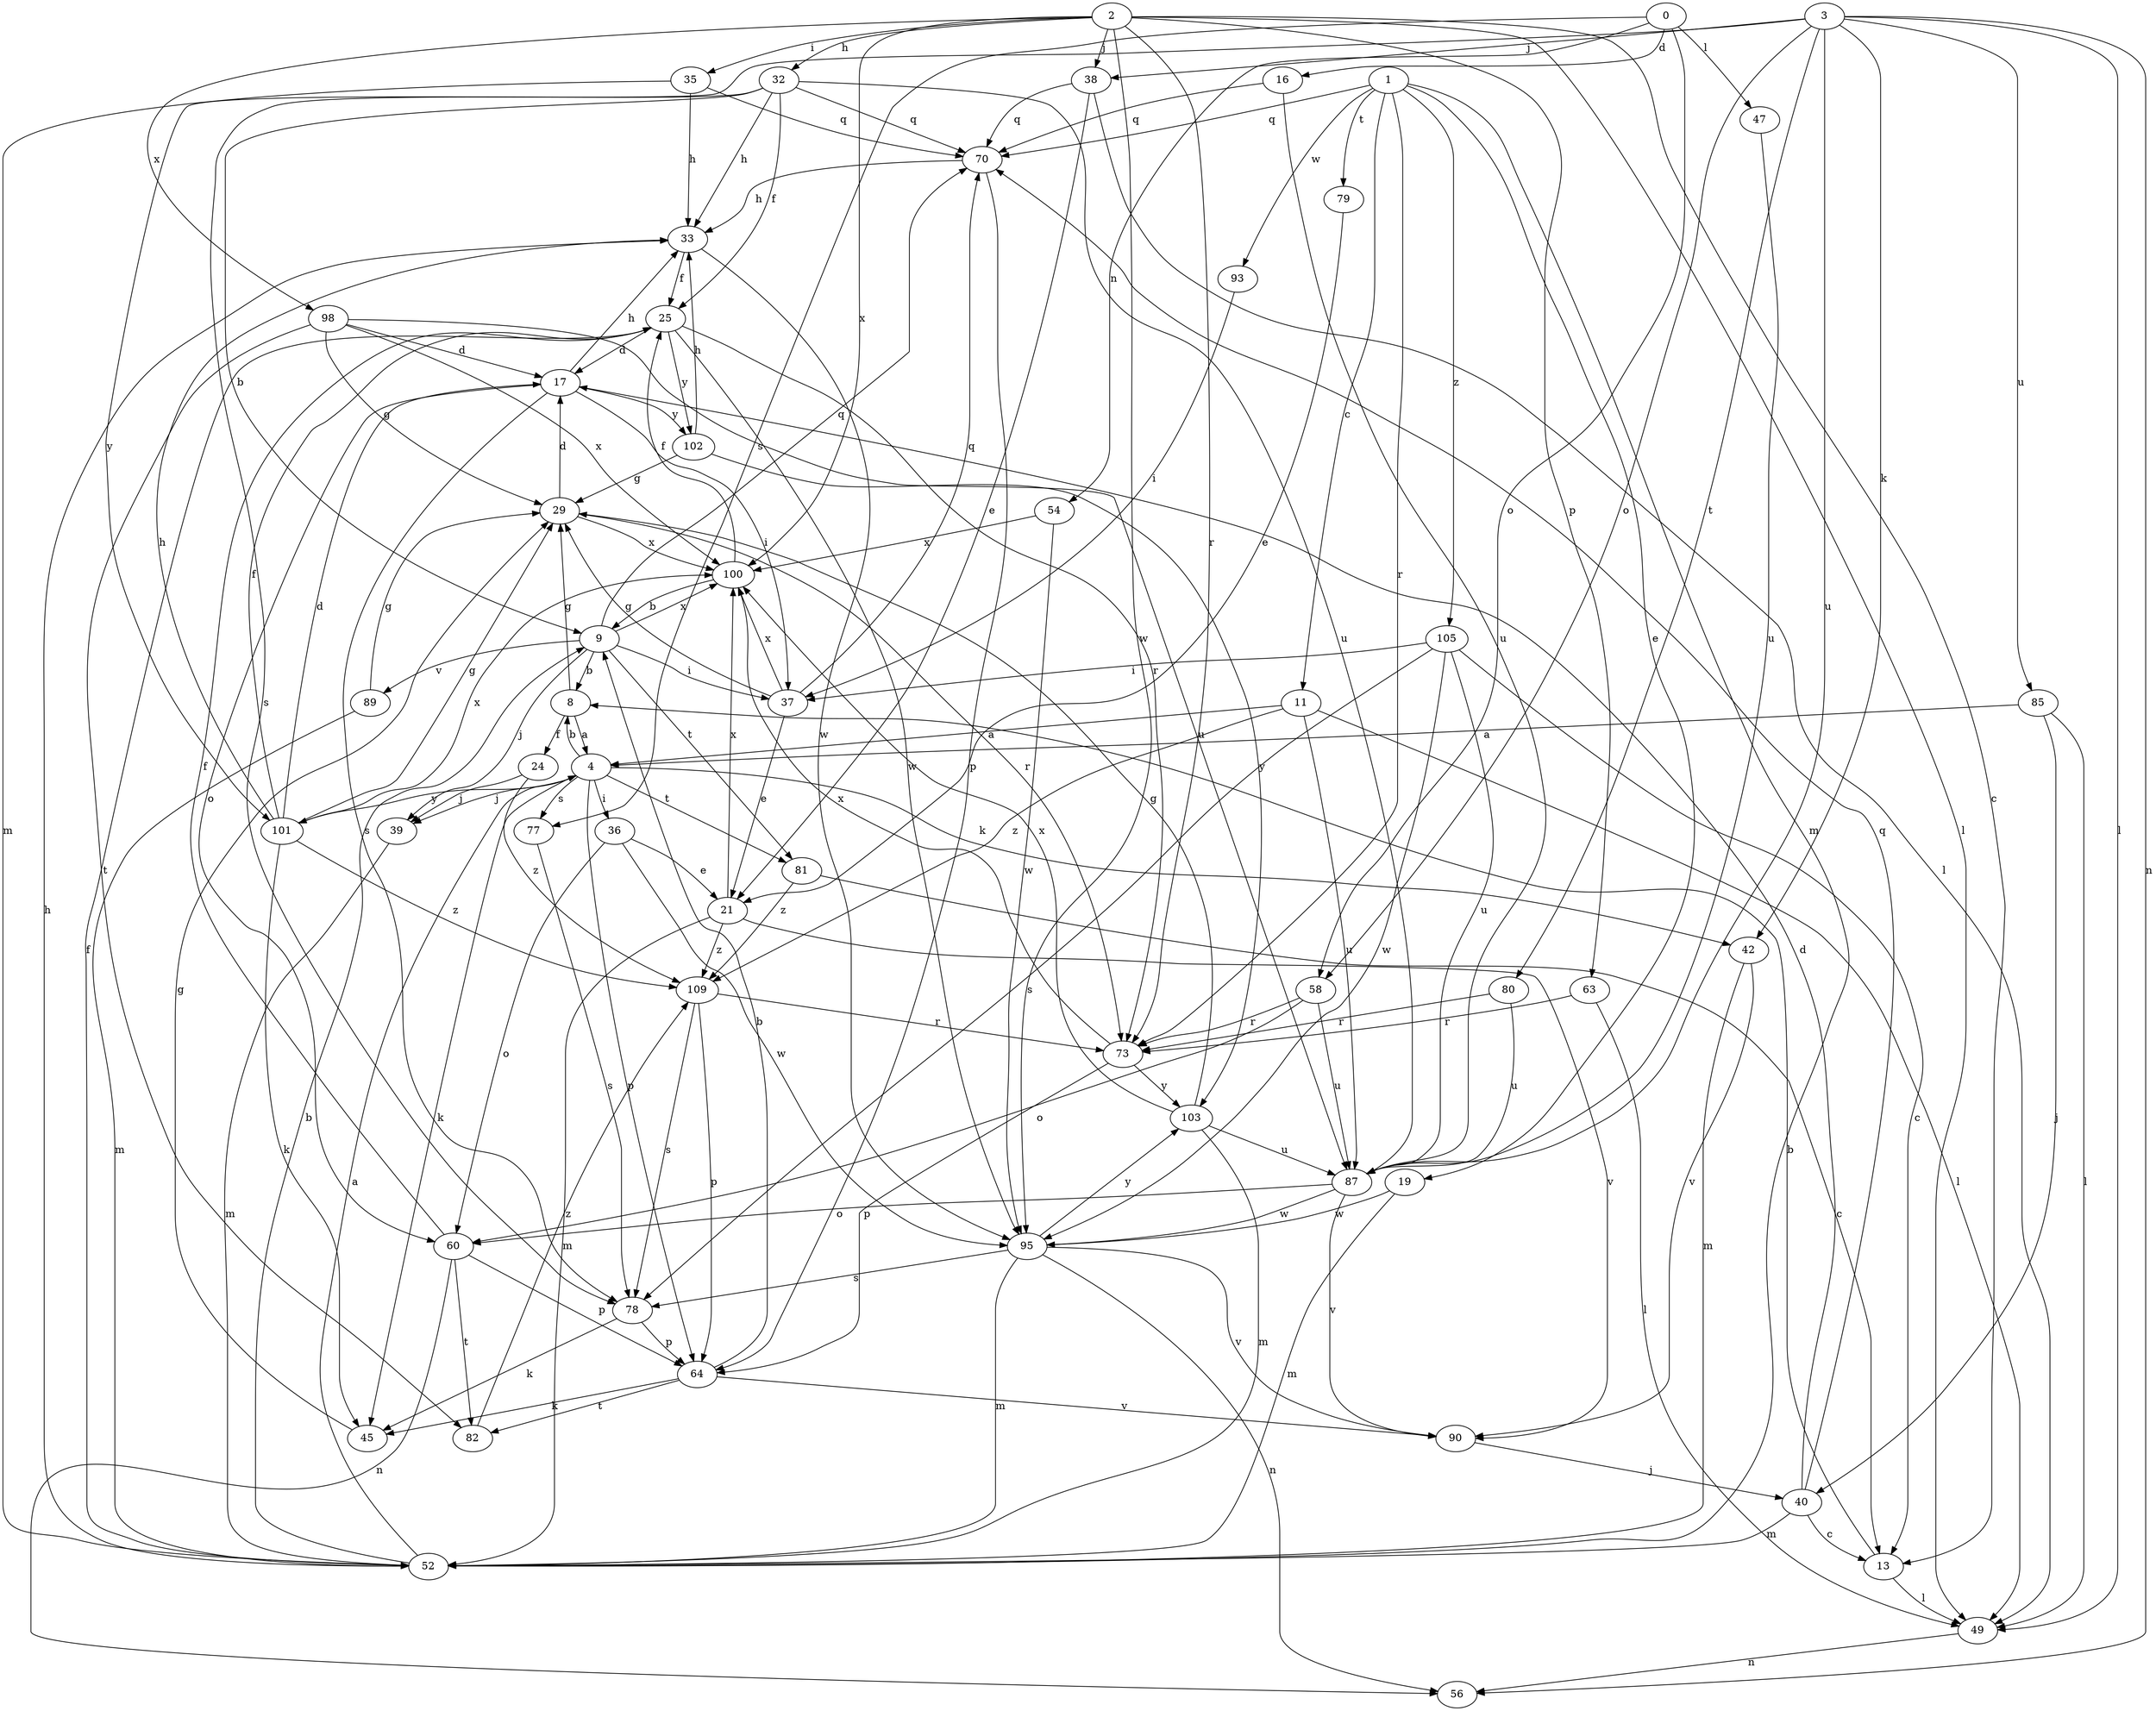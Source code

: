 strict digraph  {
0;
1;
2;
3;
4;
8;
9;
11;
13;
16;
17;
19;
21;
24;
25;
29;
32;
33;
35;
36;
37;
38;
39;
40;
42;
45;
47;
49;
52;
54;
56;
58;
60;
63;
64;
70;
73;
77;
78;
79;
80;
81;
82;
85;
87;
89;
90;
93;
95;
98;
100;
101;
102;
103;
105;
109;
0 -> 16  [label=d];
0 -> 47  [label=l];
0 -> 54  [label=n];
0 -> 58  [label=o];
0 -> 77  [label=s];
1 -> 11  [label=c];
1 -> 19  [label=e];
1 -> 52  [label=m];
1 -> 70  [label=q];
1 -> 73  [label=r];
1 -> 79  [label=t];
1 -> 93  [label=w];
1 -> 105  [label=z];
2 -> 13  [label=c];
2 -> 32  [label=h];
2 -> 35  [label=i];
2 -> 38  [label=j];
2 -> 49  [label=l];
2 -> 63  [label=p];
2 -> 73  [label=r];
2 -> 95  [label=w];
2 -> 98  [label=x];
2 -> 100  [label=x];
3 -> 38  [label=j];
3 -> 42  [label=k];
3 -> 49  [label=l];
3 -> 56  [label=n];
3 -> 58  [label=o];
3 -> 80  [label=t];
3 -> 85  [label=u];
3 -> 87  [label=u];
3 -> 101  [label=y];
4 -> 8  [label=b];
4 -> 36  [label=i];
4 -> 39  [label=j];
4 -> 42  [label=k];
4 -> 45  [label=k];
4 -> 64  [label=p];
4 -> 77  [label=s];
4 -> 81  [label=t];
4 -> 101  [label=y];
8 -> 4  [label=a];
8 -> 24  [label=f];
8 -> 29  [label=g];
9 -> 8  [label=b];
9 -> 37  [label=i];
9 -> 39  [label=j];
9 -> 70  [label=q];
9 -> 81  [label=t];
9 -> 89  [label=v];
9 -> 100  [label=x];
11 -> 4  [label=a];
11 -> 49  [label=l];
11 -> 87  [label=u];
11 -> 109  [label=z];
13 -> 8  [label=b];
13 -> 49  [label=l];
16 -> 70  [label=q];
16 -> 87  [label=u];
17 -> 33  [label=h];
17 -> 37  [label=i];
17 -> 60  [label=o];
17 -> 78  [label=s];
17 -> 102  [label=y];
19 -> 52  [label=m];
19 -> 95  [label=w];
21 -> 52  [label=m];
21 -> 90  [label=v];
21 -> 100  [label=x];
21 -> 109  [label=z];
24 -> 39  [label=j];
24 -> 109  [label=z];
25 -> 17  [label=d];
25 -> 73  [label=r];
25 -> 95  [label=w];
25 -> 102  [label=y];
29 -> 17  [label=d];
29 -> 73  [label=r];
29 -> 100  [label=x];
32 -> 9  [label=b];
32 -> 25  [label=f];
32 -> 33  [label=h];
32 -> 70  [label=q];
32 -> 78  [label=s];
32 -> 87  [label=u];
33 -> 25  [label=f];
33 -> 95  [label=w];
35 -> 33  [label=h];
35 -> 52  [label=m];
35 -> 70  [label=q];
36 -> 21  [label=e];
36 -> 60  [label=o];
36 -> 95  [label=w];
37 -> 21  [label=e];
37 -> 29  [label=g];
37 -> 70  [label=q];
37 -> 100  [label=x];
38 -> 21  [label=e];
38 -> 49  [label=l];
38 -> 70  [label=q];
39 -> 52  [label=m];
40 -> 13  [label=c];
40 -> 17  [label=d];
40 -> 52  [label=m];
40 -> 70  [label=q];
42 -> 52  [label=m];
42 -> 90  [label=v];
45 -> 29  [label=g];
47 -> 87  [label=u];
49 -> 56  [label=n];
52 -> 4  [label=a];
52 -> 9  [label=b];
52 -> 25  [label=f];
52 -> 33  [label=h];
54 -> 95  [label=w];
54 -> 100  [label=x];
58 -> 60  [label=o];
58 -> 73  [label=r];
58 -> 87  [label=u];
60 -> 25  [label=f];
60 -> 56  [label=n];
60 -> 64  [label=p];
60 -> 82  [label=t];
63 -> 49  [label=l];
63 -> 73  [label=r];
64 -> 9  [label=b];
64 -> 45  [label=k];
64 -> 82  [label=t];
64 -> 90  [label=v];
70 -> 33  [label=h];
70 -> 64  [label=p];
73 -> 64  [label=p];
73 -> 100  [label=x];
73 -> 103  [label=y];
77 -> 78  [label=s];
78 -> 45  [label=k];
78 -> 64  [label=p];
79 -> 21  [label=e];
80 -> 73  [label=r];
80 -> 87  [label=u];
81 -> 13  [label=c];
81 -> 109  [label=z];
82 -> 109  [label=z];
85 -> 4  [label=a];
85 -> 40  [label=j];
85 -> 49  [label=l];
87 -> 60  [label=o];
87 -> 90  [label=v];
87 -> 95  [label=w];
89 -> 29  [label=g];
89 -> 52  [label=m];
90 -> 40  [label=j];
93 -> 37  [label=i];
95 -> 52  [label=m];
95 -> 56  [label=n];
95 -> 78  [label=s];
95 -> 90  [label=v];
95 -> 103  [label=y];
98 -> 17  [label=d];
98 -> 29  [label=g];
98 -> 82  [label=t];
98 -> 87  [label=u];
98 -> 100  [label=x];
100 -> 9  [label=b];
100 -> 25  [label=f];
101 -> 17  [label=d];
101 -> 25  [label=f];
101 -> 29  [label=g];
101 -> 33  [label=h];
101 -> 45  [label=k];
101 -> 100  [label=x];
101 -> 109  [label=z];
102 -> 29  [label=g];
102 -> 33  [label=h];
102 -> 103  [label=y];
103 -> 29  [label=g];
103 -> 52  [label=m];
103 -> 87  [label=u];
103 -> 100  [label=x];
105 -> 13  [label=c];
105 -> 37  [label=i];
105 -> 78  [label=s];
105 -> 87  [label=u];
105 -> 95  [label=w];
109 -> 64  [label=p];
109 -> 73  [label=r];
109 -> 78  [label=s];
}

